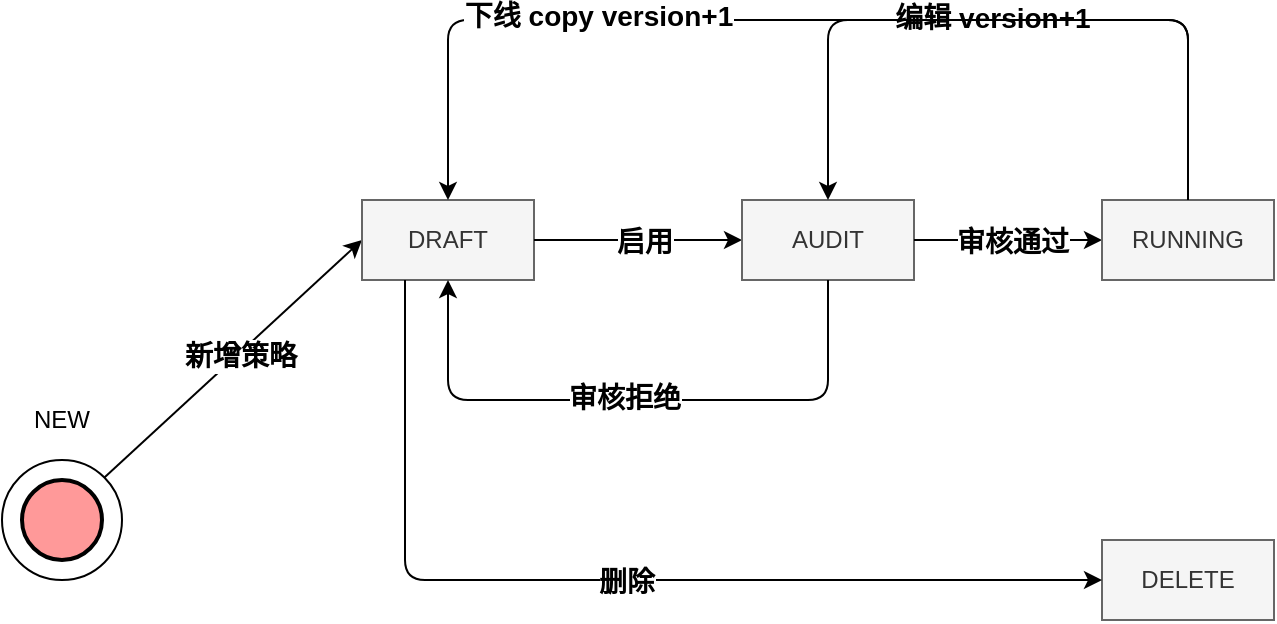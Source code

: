 <mxfile version="14.1.8" type="github">
  <diagram id="ri83RYFN3dATd4j_m0nU" name="Page-1">
    <mxGraphModel dx="1257" dy="843" grid="1" gridSize="10" guides="1" tooltips="1" connect="1" arrows="1" fold="1" page="1" pageScale="1" pageWidth="827" pageHeight="1169" math="0" shadow="0">
      <root>
        <mxCell id="0" />
        <mxCell id="1" parent="0" />
        <mxCell id="SdU93z3-RCb_yifvpd7z-5" value="" style="group" parent="1" vertex="1" connectable="0">
          <mxGeometry x="130" y="300" width="60" height="90" as="geometry" />
        </mxCell>
        <mxCell id="SdU93z3-RCb_yifvpd7z-2" value="" style="ellipse;whiteSpace=wrap;html=1;aspect=fixed;" parent="SdU93z3-RCb_yifvpd7z-5" vertex="1">
          <mxGeometry y="30" width="60" height="60" as="geometry" />
        </mxCell>
        <mxCell id="SdU93z3-RCb_yifvpd7z-1" value="" style="ellipse;whiteSpace=wrap;html=1;aspect=fixed;strokeWidth=2;fillColor=#FF9999;" parent="SdU93z3-RCb_yifvpd7z-5" vertex="1">
          <mxGeometry x="10" y="40" width="40" height="40" as="geometry" />
        </mxCell>
        <mxCell id="SdU93z3-RCb_yifvpd7z-3" value="NEW" style="text;html=1;strokeColor=none;fillColor=none;align=center;verticalAlign=middle;whiteSpace=wrap;rounded=0;" parent="SdU93z3-RCb_yifvpd7z-5" vertex="1">
          <mxGeometry x="10" width="40" height="20" as="geometry" />
        </mxCell>
        <mxCell id="SdU93z3-RCb_yifvpd7z-6" value="" style="endArrow=classic;html=1;exitX=1;exitY=0;exitDx=0;exitDy=0;entryX=0;entryY=0.5;entryDx=0;entryDy=0;" parent="1" source="SdU93z3-RCb_yifvpd7z-2" target="SdU93z3-RCb_yifvpd7z-8" edge="1">
          <mxGeometry width="50" height="50" relative="1" as="geometry">
            <mxPoint x="210" y="300" as="sourcePoint" />
            <mxPoint x="350" y="210" as="targetPoint" />
          </mxGeometry>
        </mxCell>
        <mxCell id="SdU93z3-RCb_yifvpd7z-7" value="&lt;b&gt;&lt;font style=&quot;font-size: 14px&quot;&gt;新增策略&lt;/font&gt;&lt;/b&gt;" style="edgeLabel;html=1;align=center;verticalAlign=middle;resizable=0;points=[];" parent="SdU93z3-RCb_yifvpd7z-6" vertex="1" connectable="0">
          <mxGeometry x="0.046" y="-1" relative="1" as="geometry">
            <mxPoint as="offset" />
          </mxGeometry>
        </mxCell>
        <mxCell id="SdU93z3-RCb_yifvpd7z-8" value="DRAFT" style="rounded=0;whiteSpace=wrap;html=1;strokeWidth=1;fillColor=#f5f5f5;strokeColor=#666666;fontColor=#333333;" parent="1" vertex="1">
          <mxGeometry x="310" y="200" width="86" height="40" as="geometry" />
        </mxCell>
        <mxCell id="SdU93z3-RCb_yifvpd7z-9" value="" style="endArrow=classic;html=1;exitX=1;exitY=0.5;exitDx=0;exitDy=0;" parent="1" source="SdU93z3-RCb_yifvpd7z-8" target="SdU93z3-RCb_yifvpd7z-11" edge="1">
          <mxGeometry width="50" height="50" relative="1" as="geometry">
            <mxPoint x="191.213" y="348.787" as="sourcePoint" />
            <mxPoint x="510" y="220" as="targetPoint" />
          </mxGeometry>
        </mxCell>
        <mxCell id="SdU93z3-RCb_yifvpd7z-10" value="&lt;b&gt;&lt;font style=&quot;font-size: 14px&quot;&gt;启用&lt;/font&gt;&lt;/b&gt;" style="edgeLabel;html=1;align=center;verticalAlign=middle;resizable=0;points=[];" parent="SdU93z3-RCb_yifvpd7z-9" vertex="1" connectable="0">
          <mxGeometry x="0.046" y="-1" relative="1" as="geometry">
            <mxPoint as="offset" />
          </mxGeometry>
        </mxCell>
        <mxCell id="SdU93z3-RCb_yifvpd7z-11" value="AUDIT" style="rounded=0;whiteSpace=wrap;html=1;strokeWidth=1;fillColor=#f5f5f5;strokeColor=#666666;fontColor=#333333;" parent="1" vertex="1">
          <mxGeometry x="500" y="200" width="86" height="40" as="geometry" />
        </mxCell>
        <mxCell id="SdU93z3-RCb_yifvpd7z-12" value="" style="endArrow=classic;html=1;exitX=1;exitY=0.5;exitDx=0;exitDy=0;" parent="1" source="SdU93z3-RCb_yifvpd7z-11" target="SdU93z3-RCb_yifvpd7z-14" edge="1">
          <mxGeometry width="50" height="50" relative="1" as="geometry">
            <mxPoint x="640" y="219.5" as="sourcePoint" />
            <mxPoint x="700" y="220" as="targetPoint" />
          </mxGeometry>
        </mxCell>
        <mxCell id="SdU93z3-RCb_yifvpd7z-13" value="&lt;b&gt;&lt;font style=&quot;font-size: 14px&quot;&gt;审核通过&lt;/font&gt;&lt;/b&gt;" style="edgeLabel;html=1;align=center;verticalAlign=middle;resizable=0;points=[];" parent="SdU93z3-RCb_yifvpd7z-12" vertex="1" connectable="0">
          <mxGeometry x="0.046" y="-1" relative="1" as="geometry">
            <mxPoint as="offset" />
          </mxGeometry>
        </mxCell>
        <mxCell id="SdU93z3-RCb_yifvpd7z-14" value="RUNNING" style="rounded=0;whiteSpace=wrap;html=1;strokeWidth=1;fillColor=#f5f5f5;strokeColor=#666666;fontColor=#333333;" parent="1" vertex="1">
          <mxGeometry x="680" y="200" width="86" height="40" as="geometry" />
        </mxCell>
        <mxCell id="SdU93z3-RCb_yifvpd7z-17" value="" style="endArrow=classic;html=1;exitX=0.5;exitY=1;exitDx=0;exitDy=0;edgeStyle=orthogonalEdgeStyle;entryX=0.5;entryY=1;entryDx=0;entryDy=0;" parent="1" source="SdU93z3-RCb_yifvpd7z-11" target="SdU93z3-RCb_yifvpd7z-8" edge="1">
          <mxGeometry width="50" height="50" relative="1" as="geometry">
            <mxPoint x="596" y="230" as="sourcePoint" />
            <mxPoint x="540" y="340" as="targetPoint" />
            <Array as="points">
              <mxPoint x="543" y="300" />
              <mxPoint x="353" y="300" />
            </Array>
          </mxGeometry>
        </mxCell>
        <mxCell id="SdU93z3-RCb_yifvpd7z-18" value="&lt;b&gt;&lt;font style=&quot;font-size: 14px&quot;&gt;审核拒绝&lt;/font&gt;&lt;/b&gt;" style="edgeLabel;html=1;align=center;verticalAlign=middle;resizable=0;points=[];" parent="SdU93z3-RCb_yifvpd7z-17" vertex="1" connectable="0">
          <mxGeometry x="0.046" y="-1" relative="1" as="geometry">
            <mxPoint as="offset" />
          </mxGeometry>
        </mxCell>
        <mxCell id="SdU93z3-RCb_yifvpd7z-19" value="" style="endArrow=classic;html=1;exitX=0.5;exitY=0;exitDx=0;exitDy=0;edgeStyle=orthogonalEdgeStyle;entryX=0.5;entryY=0;entryDx=0;entryDy=0;" parent="1" source="SdU93z3-RCb_yifvpd7z-14" target="SdU93z3-RCb_yifvpd7z-11" edge="1">
          <mxGeometry width="50" height="50" relative="1" as="geometry">
            <mxPoint x="730" y="60" as="sourcePoint" />
            <mxPoint x="540" y="60" as="targetPoint" />
            <Array as="points">
              <mxPoint x="723" y="110" />
              <mxPoint x="543" y="110" />
            </Array>
          </mxGeometry>
        </mxCell>
        <mxCell id="SdU93z3-RCb_yifvpd7z-20" value="&lt;span style=&quot;font-size: 14px&quot;&gt;&lt;b&gt;编辑 version+1&lt;/b&gt;&lt;/span&gt;" style="edgeLabel;html=1;align=center;verticalAlign=middle;resizable=0;points=[];" parent="SdU93z3-RCb_yifvpd7z-19" vertex="1" connectable="0">
          <mxGeometry x="0.046" y="-1" relative="1" as="geometry">
            <mxPoint as="offset" />
          </mxGeometry>
        </mxCell>
        <mxCell id="SdU93z3-RCb_yifvpd7z-23" value="DELETE" style="rounded=0;whiteSpace=wrap;html=1;strokeWidth=1;fillColor=#f5f5f5;strokeColor=#666666;fontColor=#333333;" parent="1" vertex="1">
          <mxGeometry x="680" y="370" width="86" height="40" as="geometry" />
        </mxCell>
        <mxCell id="SdU93z3-RCb_yifvpd7z-24" value="" style="endArrow=classic;html=1;exitX=0.25;exitY=1;exitDx=0;exitDy=0;edgeStyle=orthogonalEdgeStyle;entryX=0;entryY=0.5;entryDx=0;entryDy=0;" parent="1" source="SdU93z3-RCb_yifvpd7z-8" target="SdU93z3-RCb_yifvpd7z-23" edge="1">
          <mxGeometry width="50" height="50" relative="1" as="geometry">
            <mxPoint x="191.213" y="348.787" as="sourcePoint" />
            <mxPoint x="620" y="390" as="targetPoint" />
          </mxGeometry>
        </mxCell>
        <mxCell id="SdU93z3-RCb_yifvpd7z-25" value="&lt;b&gt;&lt;font style=&quot;font-size: 14px&quot;&gt;删除&lt;/font&gt;&lt;/b&gt;" style="edgeLabel;html=1;align=center;verticalAlign=middle;resizable=0;points=[];" parent="SdU93z3-RCb_yifvpd7z-24" vertex="1" connectable="0">
          <mxGeometry x="0.046" y="-1" relative="1" as="geometry">
            <mxPoint as="offset" />
          </mxGeometry>
        </mxCell>
        <mxCell id="AbXKaFXO57wJ8yr3ayPF-1" value="" style="endArrow=classic;html=1;edgeStyle=orthogonalEdgeStyle;entryX=0.5;entryY=0;entryDx=0;entryDy=0;" edge="1" parent="1" source="SdU93z3-RCb_yifvpd7z-14" target="SdU93z3-RCb_yifvpd7z-8">
          <mxGeometry width="50" height="50" relative="1" as="geometry">
            <mxPoint x="733" y="210" as="sourcePoint" />
            <mxPoint x="553" y="210" as="targetPoint" />
            <Array as="points">
              <mxPoint x="723" y="110" />
              <mxPoint x="353" y="110" />
            </Array>
          </mxGeometry>
        </mxCell>
        <mxCell id="AbXKaFXO57wJ8yr3ayPF-3" value="&lt;b&gt;&lt;font style=&quot;font-size: 14px&quot;&gt;下线 copy version+1&lt;/font&gt;&lt;/b&gt;" style="edgeLabel;html=1;align=center;verticalAlign=middle;resizable=0;points=[];" vertex="1" connectable="0" parent="AbXKaFXO57wJ8yr3ayPF-1">
          <mxGeometry x="0.4" y="-2" relative="1" as="geometry">
            <mxPoint as="offset" />
          </mxGeometry>
        </mxCell>
      </root>
    </mxGraphModel>
  </diagram>
</mxfile>
